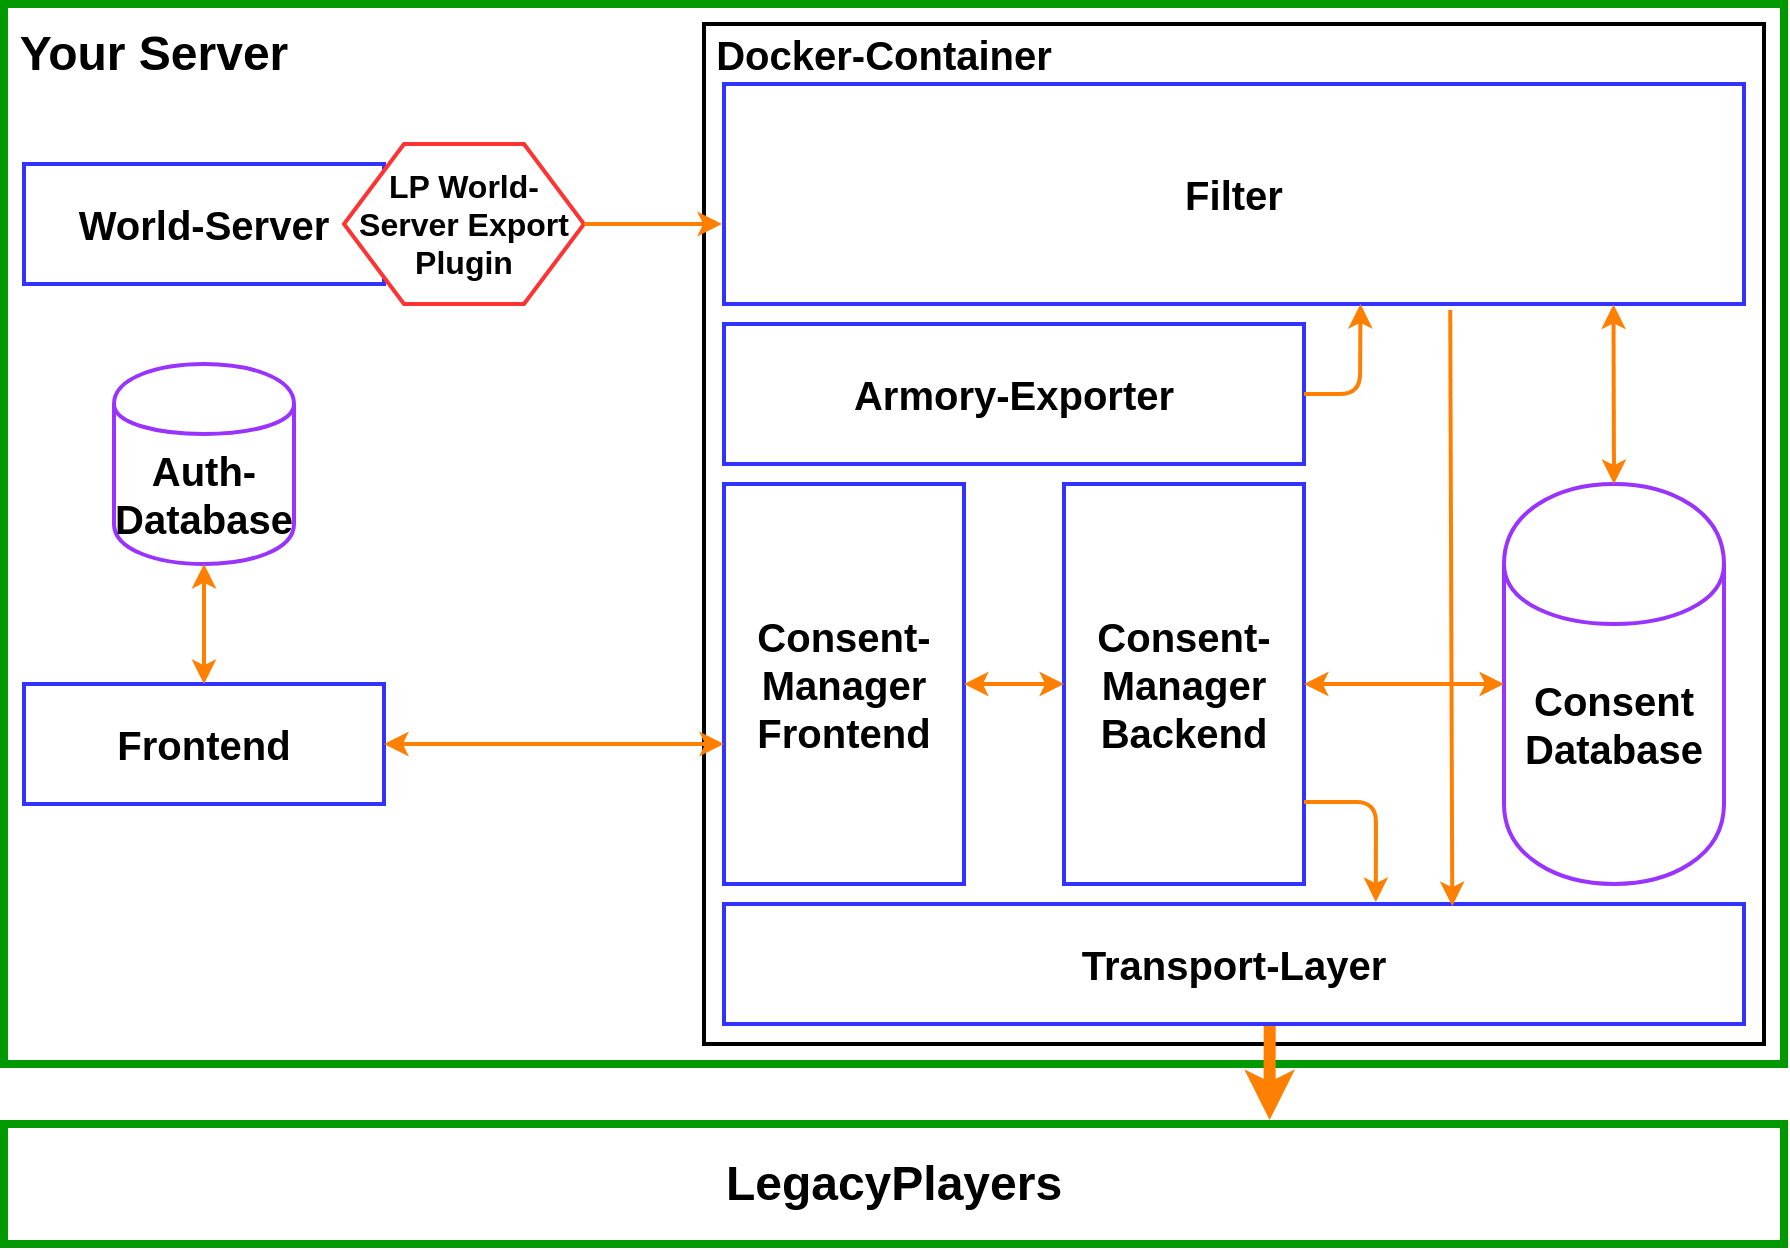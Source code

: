 <mxfile version="12.6.5" type="device"><diagram id="lThA6a1NeHgEB9G-pxd5" name="Page-1"><mxGraphModel dx="2046" dy="1123" grid="1" gridSize="10" guides="1" tooltips="1" connect="1" arrows="1" fold="1" page="1" pageScale="1" pageWidth="850" pageHeight="1100" math="0" shadow="0"><root><mxCell id="0"/><mxCell id="1" parent="0"/><mxCell id="ovgffi6Pzi2pMFkgmx6C-24" value="" style="rounded=0;whiteSpace=wrap;html=1;strokeColor=#009900;strokeWidth=4;fillColor=#ffffff;" vertex="1" parent="1"><mxGeometry x="10" y="40" width="890" height="530" as="geometry"/></mxCell><mxCell id="ovgffi6Pzi2pMFkgmx6C-1" value="&lt;b&gt;&lt;font style=&quot;font-size: 20px&quot;&gt;World-Server&lt;/font&gt;&lt;/b&gt;" style="rounded=0;whiteSpace=wrap;html=1;strokeColor=#3333FF;strokeWidth=2;" vertex="1" parent="1"><mxGeometry x="20" y="120" width="180" height="60" as="geometry"/></mxCell><mxCell id="ovgffi6Pzi2pMFkgmx6C-2" value="&lt;font style=&quot;font-size: 16px&quot;&gt;&lt;b&gt;LP World-Server Export Plugin&lt;br&gt;&lt;/b&gt;&lt;/font&gt;" style="shape=hexagon;perimeter=hexagonPerimeter2;whiteSpace=wrap;html=1;strokeColor=#FF3333;strokeWidth=2;" vertex="1" parent="1"><mxGeometry x="180" y="110" width="120" height="80" as="geometry"/></mxCell><mxCell id="ovgffi6Pzi2pMFkgmx6C-3" value="&lt;font style=&quot;font-size: 20px&quot;&gt;&lt;b&gt;Frontend&lt;/b&gt;&lt;/font&gt;" style="rounded=0;whiteSpace=wrap;html=1;strokeColor=#3333FF;strokeWidth=2;" vertex="1" parent="1"><mxGeometry x="20" y="380" width="180" height="60" as="geometry"/></mxCell><mxCell id="ovgffi6Pzi2pMFkgmx6C-4" value="&lt;font style=&quot;font-size: 20px&quot;&gt;&lt;b&gt;Auth-Database&lt;/b&gt;&lt;/font&gt;" style="shape=cylinder;whiteSpace=wrap;html=1;boundedLbl=1;backgroundOutline=1;strokeColor=#9933FF;strokeWidth=2;" vertex="1" parent="1"><mxGeometry x="65" y="220" width="90" height="100" as="geometry"/></mxCell><mxCell id="ovgffi6Pzi2pMFkgmx6C-5" value="" style="endArrow=classic;startArrow=classic;html=1;entryX=0.5;entryY=1;entryDx=0;entryDy=0;strokeColor=#FF8000;strokeWidth=2;" edge="1" parent="1" source="ovgffi6Pzi2pMFkgmx6C-3" target="ovgffi6Pzi2pMFkgmx6C-4"><mxGeometry width="50" height="50" relative="1" as="geometry"><mxPoint x="20" y="510" as="sourcePoint"/><mxPoint x="70" y="460" as="targetPoint"/></mxGeometry></mxCell><mxCell id="ovgffi6Pzi2pMFkgmx6C-6" value="" style="rounded=0;whiteSpace=wrap;html=1;fillColor=none;align=left;strokeColor=#000000;strokeWidth=2;" vertex="1" parent="1"><mxGeometry x="360" y="50" width="530" height="510" as="geometry"/></mxCell><mxCell id="ovgffi6Pzi2pMFkgmx6C-7" value="&lt;font style=&quot;font-size: 20px&quot;&gt;&lt;b&gt;Docker-Container&lt;br&gt;&lt;/b&gt;&lt;/font&gt;" style="text;html=1;strokeColor=none;fillColor=none;align=center;verticalAlign=middle;whiteSpace=wrap;rounded=0;" vertex="1" parent="1"><mxGeometry x="360" y="50" width="180" height="30" as="geometry"/></mxCell><mxCell id="ovgffi6Pzi2pMFkgmx6C-8" value="&lt;font style=&quot;font-size: 20px&quot;&gt;&lt;b&gt;Transport-Layer&lt;/b&gt;&lt;/font&gt;" style="rounded=0;whiteSpace=wrap;html=1;strokeColor=#3333FF;strokeWidth=2;fillColor=#ffffff;" vertex="1" parent="1"><mxGeometry x="370" y="490" width="510" height="60" as="geometry"/></mxCell><mxCell id="ovgffi6Pzi2pMFkgmx6C-9" value="&lt;font style=&quot;font-size: 20px&quot;&gt;&lt;b&gt;Consent-Manager Frontend&lt;br&gt;&lt;/b&gt;&lt;/font&gt;" style="rounded=0;whiteSpace=wrap;html=1;strokeColor=#3333FF;strokeWidth=2;fillColor=#ffffff;" vertex="1" parent="1"><mxGeometry x="370" y="280" width="120" height="200" as="geometry"/></mxCell><mxCell id="ovgffi6Pzi2pMFkgmx6C-10" value="&lt;font style=&quot;font-size: 20px&quot;&gt;&lt;b&gt;Filter&lt;/b&gt;&lt;/font&gt;" style="rounded=0;whiteSpace=wrap;html=1;strokeColor=#3333FF;strokeWidth=2;fillColor=#ffffff;" vertex="1" parent="1"><mxGeometry x="370" y="80" width="510" height="110" as="geometry"/></mxCell><mxCell id="ovgffi6Pzi2pMFkgmx6C-11" value="&lt;div style=&quot;font-size: 20px&quot;&gt;&lt;font style=&quot;font-size: 20px&quot;&gt;&lt;b&gt;Armory-Exporter&lt;/b&gt;&lt;/font&gt;&lt;/div&gt;" style="rounded=0;whiteSpace=wrap;html=1;strokeColor=#3333FF;strokeWidth=2;fillColor=#ffffff;" vertex="1" parent="1"><mxGeometry x="370" y="200" width="290" height="70" as="geometry"/></mxCell><mxCell id="ovgffi6Pzi2pMFkgmx6C-13" value="&lt;font style=&quot;font-size: 20px&quot;&gt;&lt;b&gt;Consent Database&lt;br&gt;&lt;/b&gt;&lt;/font&gt;" style="shape=cylinder;whiteSpace=wrap;html=1;boundedLbl=1;backgroundOutline=1;strokeColor=#9933FF;strokeWidth=2;fillColor=#ffffff;" vertex="1" parent="1"><mxGeometry x="760" y="280" width="110" height="200" as="geometry"/></mxCell><mxCell id="ovgffi6Pzi2pMFkgmx6C-14" value="&lt;font style=&quot;font-size: 20px&quot;&gt;&lt;b&gt;Consent-Manager Backend&lt;br&gt;&lt;/b&gt;&lt;/font&gt;" style="rounded=0;whiteSpace=wrap;html=1;strokeColor=#3333FF;strokeWidth=2;fillColor=#ffffff;" vertex="1" parent="1"><mxGeometry x="540" y="280" width="120" height="200" as="geometry"/></mxCell><mxCell id="ovgffi6Pzi2pMFkgmx6C-15" value="" style="endArrow=classic;startArrow=classic;html=1;entryX=1;entryY=0.5;entryDx=0;entryDy=0;exitX=0;exitY=0.65;exitDx=0;exitDy=0;exitPerimeter=0;strokeColor=#FF8000;strokeWidth=2;" edge="1" parent="1" source="ovgffi6Pzi2pMFkgmx6C-9" target="ovgffi6Pzi2pMFkgmx6C-3"><mxGeometry width="50" height="50" relative="1" as="geometry"><mxPoint x="20" y="630" as="sourcePoint"/><mxPoint x="70" y="580" as="targetPoint"/></mxGeometry></mxCell><mxCell id="ovgffi6Pzi2pMFkgmx6C-16" value="" style="endArrow=classic;startArrow=classic;html=1;entryX=0;entryY=0.5;entryDx=0;entryDy=0;exitX=1;exitY=0.5;exitDx=0;exitDy=0;strokeWidth=2;strokeColor=#FF8000;" edge="1" parent="1" source="ovgffi6Pzi2pMFkgmx6C-9" target="ovgffi6Pzi2pMFkgmx6C-14"><mxGeometry width="50" height="50" relative="1" as="geometry"><mxPoint x="20" y="630" as="sourcePoint"/><mxPoint x="70" y="580" as="targetPoint"/></mxGeometry></mxCell><mxCell id="ovgffi6Pzi2pMFkgmx6C-19" value="" style="endArrow=classic;html=1;exitX=1;exitY=0.5;exitDx=0;exitDy=0;entryX=0.624;entryY=1;entryDx=0;entryDy=0;entryPerimeter=0;strokeColor=#FF8000;strokeWidth=2;" edge="1" parent="1" source="ovgffi6Pzi2pMFkgmx6C-11" target="ovgffi6Pzi2pMFkgmx6C-10"><mxGeometry width="50" height="50" relative="1" as="geometry"><mxPoint x="20" y="630" as="sourcePoint"/><mxPoint x="70" y="580" as="targetPoint"/><Array as="points"><mxPoint x="688" y="235"/></Array></mxGeometry></mxCell><mxCell id="ovgffi6Pzi2pMFkgmx6C-20" value="" style="endArrow=classic;html=1;strokeColor=#FF8000;strokeWidth=2;exitX=0.712;exitY=1.027;exitDx=0;exitDy=0;entryX=0.714;entryY=0.017;entryDx=0;entryDy=0;exitPerimeter=0;entryPerimeter=0;" edge="1" parent="1" source="ovgffi6Pzi2pMFkgmx6C-10" target="ovgffi6Pzi2pMFkgmx6C-8"><mxGeometry width="50" height="50" relative="1" as="geometry"><mxPoint x="20" y="630" as="sourcePoint"/><mxPoint x="70" y="580" as="targetPoint"/></mxGeometry></mxCell><mxCell id="ovgffi6Pzi2pMFkgmx6C-21" value="" style="endArrow=classic;startArrow=classic;html=1;strokeColor=#FF8000;strokeWidth=2;entryX=1;entryY=0.5;entryDx=0;entryDy=0;" edge="1" parent="1" target="ovgffi6Pzi2pMFkgmx6C-14"><mxGeometry width="50" height="50" relative="1" as="geometry"><mxPoint x="760" y="380" as="sourcePoint"/><mxPoint x="70" y="580" as="targetPoint"/></mxGeometry></mxCell><mxCell id="ovgffi6Pzi2pMFkgmx6C-22" value="" style="endArrow=classic;startArrow=classic;html=1;strokeColor=#FF8000;strokeWidth=2;entryX=0.5;entryY=0;entryDx=0;entryDy=0;exitX=0.858;exitY=0.275;exitDx=0;exitDy=0;exitPerimeter=0;" edge="1" parent="1" source="ovgffi6Pzi2pMFkgmx6C-6" target="ovgffi6Pzi2pMFkgmx6C-13"><mxGeometry width="50" height="50" relative="1" as="geometry"><mxPoint x="20" y="630" as="sourcePoint"/><mxPoint x="70" y="580" as="targetPoint"/></mxGeometry></mxCell><mxCell id="ovgffi6Pzi2pMFkgmx6C-23" value="" style="endArrow=classic;html=1;strokeColor=#FF8000;strokeWidth=2;exitX=1;exitY=0.795;exitDx=0;exitDy=0;exitPerimeter=0;entryX=0.639;entryY=-0.017;entryDx=0;entryDy=0;entryPerimeter=0;" edge="1" parent="1" source="ovgffi6Pzi2pMFkgmx6C-14" target="ovgffi6Pzi2pMFkgmx6C-8"><mxGeometry width="50" height="50" relative="1" as="geometry"><mxPoint x="20" y="630" as="sourcePoint"/><mxPoint x="70" y="580" as="targetPoint"/><Array as="points"><mxPoint x="696" y="439"/></Array></mxGeometry></mxCell><mxCell id="ovgffi6Pzi2pMFkgmx6C-25" value="&lt;div align=&quot;center&quot;&gt;&lt;font style=&quot;font-size: 24px&quot;&gt;&lt;b&gt;Your Server&lt;/b&gt;&lt;/font&gt;&lt;br&gt;&lt;/div&gt;" style="text;html=1;strokeColor=none;fillColor=none;align=center;verticalAlign=middle;whiteSpace=wrap;rounded=0;" vertex="1" parent="1"><mxGeometry x="10" y="40" width="150" height="50" as="geometry"/></mxCell><mxCell id="ovgffi6Pzi2pMFkgmx6C-26" value="&lt;font style=&quot;font-size: 24px&quot;&gt;&lt;b&gt;LegacyPlayers&lt;/b&gt;&lt;/font&gt;" style="rounded=0;whiteSpace=wrap;html=1;strokeColor=#009900;strokeWidth=4;fillColor=#ffffff;" vertex="1" parent="1"><mxGeometry x="10" y="600" width="890" height="60" as="geometry"/></mxCell><mxCell id="ovgffi6Pzi2pMFkgmx6C-28" value="" style="endArrow=classic;html=1;strokeColor=#FF8000;strokeWidth=6;exitX=0.535;exitY=1.017;exitDx=0;exitDy=0;exitPerimeter=0;entryX=0.711;entryY=-0.033;entryDx=0;entryDy=0;entryPerimeter=0;" edge="1" parent="1" source="ovgffi6Pzi2pMFkgmx6C-8" target="ovgffi6Pzi2pMFkgmx6C-26"><mxGeometry width="50" height="50" relative="1" as="geometry"><mxPoint x="10" y="730" as="sourcePoint"/><mxPoint x="60" y="680" as="targetPoint"/></mxGeometry></mxCell><mxCell id="ovgffi6Pzi2pMFkgmx6C-29" value="" style="endArrow=classic;html=1;strokeColor=#FF8000;strokeWidth=2;exitX=1;exitY=0.5;exitDx=0;exitDy=0;" edge="1" parent="1" source="ovgffi6Pzi2pMFkgmx6C-2"><mxGeometry width="50" height="50" relative="1" as="geometry"><mxPoint x="10" y="730" as="sourcePoint"/><mxPoint x="369" y="150" as="targetPoint"/></mxGeometry></mxCell></root></mxGraphModel></diagram></mxfile>